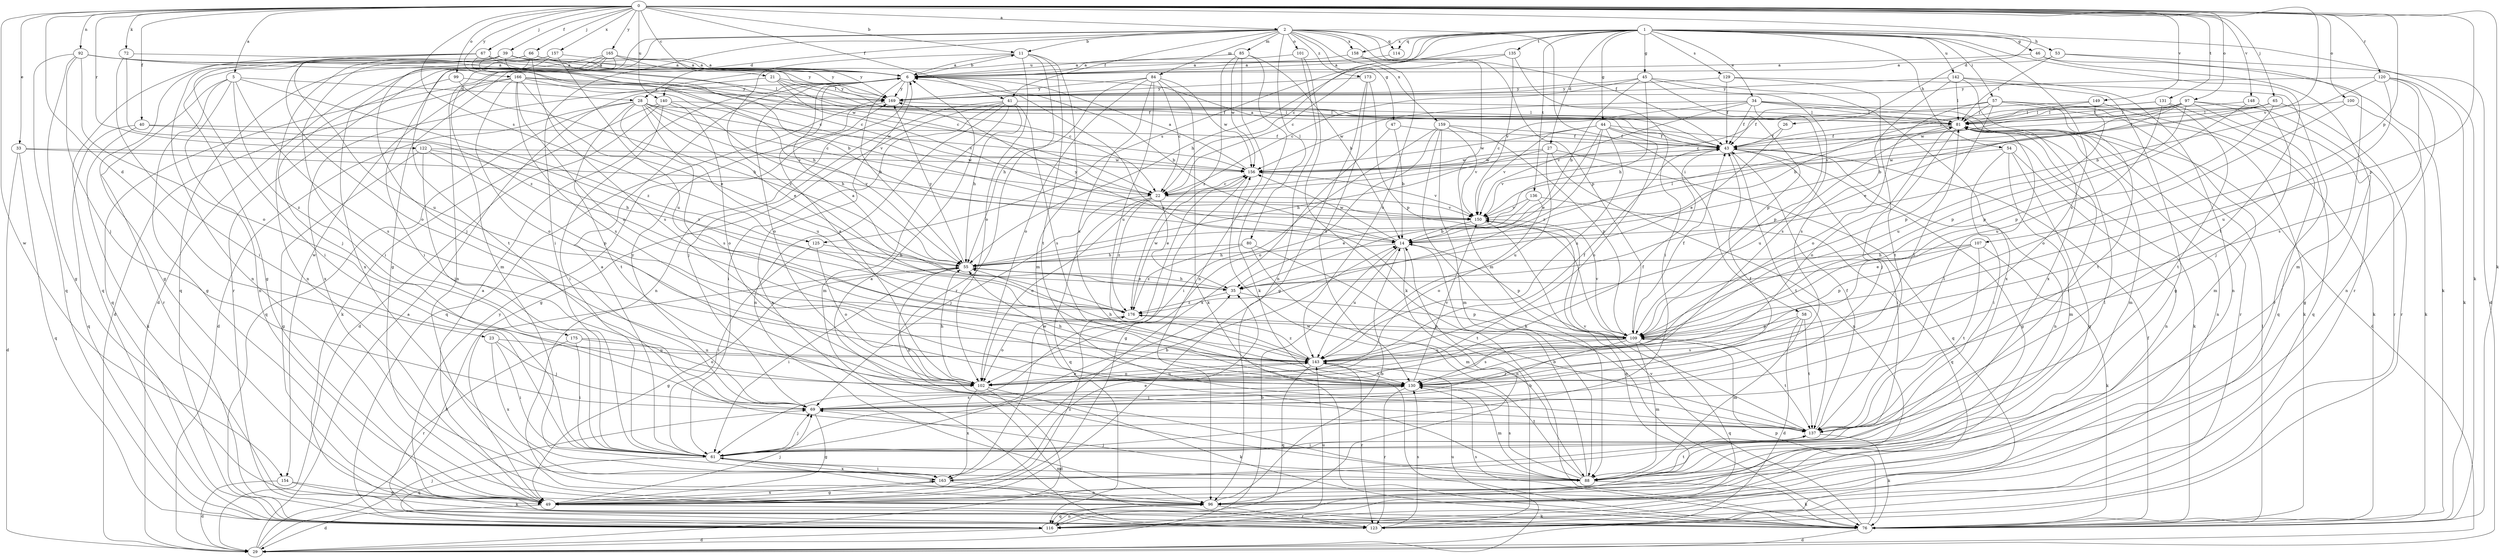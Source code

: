 strict digraph  {
0;
1;
2;
5;
6;
11;
14;
21;
22;
23;
26;
27;
28;
29;
33;
34;
35;
39;
40;
41;
43;
44;
45;
46;
47;
49;
53;
54;
55;
57;
58;
61;
65;
66;
67;
69;
72;
76;
80;
81;
84;
85;
88;
92;
96;
97;
99;
100;
101;
102;
107;
109;
114;
116;
120;
122;
123;
125;
129;
130;
131;
135;
136;
137;
140;
142;
143;
148;
149;
150;
154;
156;
157;
158;
159;
163;
165;
166;
169;
173;
175;
176;
0 -> 2  [label=a];
0 -> 5  [label=a];
0 -> 11  [label=b];
0 -> 21  [label=c];
0 -> 23  [label=d];
0 -> 26  [label=d];
0 -> 33  [label=e];
0 -> 39  [label=f];
0 -> 40  [label=f];
0 -> 41  [label=f];
0 -> 65  [label=j];
0 -> 66  [label=j];
0 -> 67  [label=j];
0 -> 72  [label=k];
0 -> 76  [label=k];
0 -> 92  [label=n];
0 -> 97  [label=o];
0 -> 99  [label=o];
0 -> 100  [label=o];
0 -> 107  [label=p];
0 -> 109  [label=p];
0 -> 120  [label=r];
0 -> 122  [label=r];
0 -> 125  [label=s];
0 -> 131  [label=t];
0 -> 140  [label=u];
0 -> 148  [label=v];
0 -> 149  [label=v];
0 -> 150  [label=v];
0 -> 154  [label=w];
0 -> 157  [label=x];
0 -> 165  [label=y];
0 -> 166  [label=y];
1 -> 22  [label=c];
1 -> 27  [label=d];
1 -> 34  [label=e];
1 -> 44  [label=g];
1 -> 45  [label=g];
1 -> 46  [label=g];
1 -> 53  [label=h];
1 -> 54  [label=h];
1 -> 55  [label=h];
1 -> 57  [label=i];
1 -> 76  [label=k];
1 -> 114  [label=q];
1 -> 125  [label=s];
1 -> 129  [label=s];
1 -> 130  [label=s];
1 -> 135  [label=t];
1 -> 136  [label=t];
1 -> 137  [label=t];
1 -> 140  [label=u];
1 -> 142  [label=u];
1 -> 158  [label=x];
2 -> 11  [label=b];
2 -> 28  [label=d];
2 -> 41  [label=f];
2 -> 43  [label=f];
2 -> 47  [label=g];
2 -> 49  [label=g];
2 -> 58  [label=i];
2 -> 61  [label=i];
2 -> 80  [label=l];
2 -> 84  [label=m];
2 -> 85  [label=m];
2 -> 101  [label=o];
2 -> 109  [label=p];
2 -> 114  [label=q];
2 -> 154  [label=w];
2 -> 158  [label=x];
2 -> 159  [label=x];
2 -> 173  [label=z];
5 -> 28  [label=d];
5 -> 49  [label=g];
5 -> 96  [label=n];
5 -> 123  [label=r];
5 -> 130  [label=s];
5 -> 175  [label=z];
5 -> 176  [label=z];
6 -> 11  [label=b];
6 -> 14  [label=b];
6 -> 55  [label=h];
6 -> 96  [label=n];
6 -> 102  [label=o];
6 -> 169  [label=y];
11 -> 6  [label=a];
11 -> 88  [label=m];
11 -> 102  [label=o];
11 -> 123  [label=r];
11 -> 137  [label=t];
11 -> 176  [label=z];
14 -> 55  [label=h];
14 -> 81  [label=l];
14 -> 96  [label=n];
14 -> 109  [label=p];
14 -> 143  [label=u];
14 -> 156  [label=w];
14 -> 169  [label=y];
21 -> 22  [label=c];
21 -> 43  [label=f];
21 -> 150  [label=v];
21 -> 163  [label=x];
21 -> 169  [label=y];
22 -> 35  [label=e];
22 -> 69  [label=j];
22 -> 102  [label=o];
22 -> 116  [label=q];
22 -> 150  [label=v];
22 -> 176  [label=z];
23 -> 61  [label=i];
23 -> 69  [label=j];
23 -> 143  [label=u];
23 -> 163  [label=x];
26 -> 35  [label=e];
26 -> 43  [label=f];
27 -> 55  [label=h];
27 -> 96  [label=n];
27 -> 116  [label=q];
27 -> 143  [label=u];
27 -> 156  [label=w];
28 -> 22  [label=c];
28 -> 29  [label=d];
28 -> 35  [label=e];
28 -> 81  [label=l];
28 -> 116  [label=q];
28 -> 130  [label=s];
28 -> 137  [label=t];
28 -> 143  [label=u];
28 -> 150  [label=v];
28 -> 156  [label=w];
29 -> 6  [label=a];
29 -> 14  [label=b];
29 -> 55  [label=h];
29 -> 69  [label=j];
29 -> 143  [label=u];
33 -> 29  [label=d];
33 -> 116  [label=q];
33 -> 150  [label=v];
33 -> 156  [label=w];
34 -> 22  [label=c];
34 -> 29  [label=d];
34 -> 43  [label=f];
34 -> 81  [label=l];
34 -> 109  [label=p];
34 -> 123  [label=r];
34 -> 150  [label=v];
34 -> 156  [label=w];
35 -> 55  [label=h];
35 -> 109  [label=p];
35 -> 176  [label=z];
39 -> 6  [label=a];
39 -> 14  [label=b];
39 -> 22  [label=c];
39 -> 55  [label=h];
39 -> 81  [label=l];
39 -> 96  [label=n];
39 -> 102  [label=o];
39 -> 116  [label=q];
40 -> 43  [label=f];
40 -> 76  [label=k];
40 -> 116  [label=q];
40 -> 176  [label=z];
41 -> 49  [label=g];
41 -> 55  [label=h];
41 -> 61  [label=i];
41 -> 69  [label=j];
41 -> 81  [label=l];
41 -> 88  [label=m];
41 -> 96  [label=n];
41 -> 130  [label=s];
43 -> 6  [label=a];
43 -> 49  [label=g];
43 -> 61  [label=i];
43 -> 96  [label=n];
43 -> 137  [label=t];
43 -> 150  [label=v];
43 -> 156  [label=w];
44 -> 35  [label=e];
44 -> 43  [label=f];
44 -> 76  [label=k];
44 -> 102  [label=o];
44 -> 143  [label=u];
44 -> 150  [label=v];
44 -> 156  [label=w];
44 -> 176  [label=z];
45 -> 14  [label=b];
45 -> 22  [label=c];
45 -> 55  [label=h];
45 -> 109  [label=p];
45 -> 130  [label=s];
45 -> 163  [label=x];
45 -> 169  [label=y];
46 -> 6  [label=a];
46 -> 76  [label=k];
46 -> 123  [label=r];
47 -> 14  [label=b];
47 -> 43  [label=f];
47 -> 163  [label=x];
49 -> 6  [label=a];
49 -> 29  [label=d];
49 -> 69  [label=j];
49 -> 76  [label=k];
49 -> 163  [label=x];
49 -> 176  [label=z];
53 -> 6  [label=a];
53 -> 29  [label=d];
53 -> 81  [label=l];
53 -> 88  [label=m];
54 -> 49  [label=g];
54 -> 61  [label=i];
54 -> 88  [label=m];
54 -> 96  [label=n];
54 -> 156  [label=w];
55 -> 35  [label=e];
55 -> 49  [label=g];
55 -> 61  [label=i];
55 -> 169  [label=y];
57 -> 43  [label=f];
57 -> 76  [label=k];
57 -> 81  [label=l];
57 -> 88  [label=m];
57 -> 102  [label=o];
57 -> 109  [label=p];
57 -> 137  [label=t];
58 -> 29  [label=d];
58 -> 88  [label=m];
58 -> 109  [label=p];
58 -> 130  [label=s];
58 -> 137  [label=t];
61 -> 6  [label=a];
61 -> 14  [label=b];
61 -> 35  [label=e];
61 -> 69  [label=j];
61 -> 88  [label=m];
61 -> 96  [label=n];
61 -> 116  [label=q];
61 -> 163  [label=x];
65 -> 14  [label=b];
65 -> 43  [label=f];
65 -> 81  [label=l];
65 -> 109  [label=p];
65 -> 123  [label=r];
66 -> 6  [label=a];
66 -> 49  [label=g];
66 -> 61  [label=i];
66 -> 69  [label=j];
66 -> 96  [label=n];
66 -> 130  [label=s];
66 -> 169  [label=y];
67 -> 6  [label=a];
67 -> 22  [label=c];
67 -> 49  [label=g];
67 -> 61  [label=i];
67 -> 81  [label=l];
67 -> 143  [label=u];
67 -> 169  [label=y];
69 -> 43  [label=f];
69 -> 49  [label=g];
69 -> 130  [label=s];
69 -> 137  [label=t];
69 -> 169  [label=y];
72 -> 6  [label=a];
72 -> 61  [label=i];
72 -> 176  [label=z];
76 -> 29  [label=d];
76 -> 43  [label=f];
76 -> 81  [label=l];
76 -> 109  [label=p];
76 -> 130  [label=s];
76 -> 150  [label=v];
80 -> 55  [label=h];
80 -> 88  [label=m];
80 -> 137  [label=t];
80 -> 176  [label=z];
81 -> 43  [label=f];
81 -> 61  [label=i];
81 -> 69  [label=j];
81 -> 88  [label=m];
81 -> 96  [label=n];
81 -> 102  [label=o];
81 -> 143  [label=u];
84 -> 22  [label=c];
84 -> 55  [label=h];
84 -> 76  [label=k];
84 -> 102  [label=o];
84 -> 130  [label=s];
84 -> 143  [label=u];
84 -> 156  [label=w];
84 -> 169  [label=y];
85 -> 6  [label=a];
85 -> 14  [label=b];
85 -> 76  [label=k];
85 -> 96  [label=n];
85 -> 156  [label=w];
85 -> 176  [label=z];
88 -> 6  [label=a];
88 -> 14  [label=b];
88 -> 69  [label=j];
88 -> 76  [label=k];
88 -> 81  [label=l];
88 -> 130  [label=s];
88 -> 137  [label=t];
88 -> 156  [label=w];
92 -> 6  [label=a];
92 -> 22  [label=c];
92 -> 49  [label=g];
92 -> 69  [label=j];
92 -> 102  [label=o];
92 -> 116  [label=q];
92 -> 156  [label=w];
96 -> 14  [label=b];
96 -> 116  [label=q];
96 -> 123  [label=r];
97 -> 35  [label=e];
97 -> 43  [label=f];
97 -> 49  [label=g];
97 -> 81  [label=l];
97 -> 109  [label=p];
97 -> 116  [label=q];
97 -> 123  [label=r];
97 -> 150  [label=v];
97 -> 156  [label=w];
99 -> 55  [label=h];
99 -> 69  [label=j];
99 -> 169  [label=y];
100 -> 76  [label=k];
100 -> 81  [label=l];
100 -> 102  [label=o];
101 -> 6  [label=a];
101 -> 76  [label=k];
101 -> 96  [label=n];
102 -> 6  [label=a];
102 -> 29  [label=d];
102 -> 43  [label=f];
102 -> 55  [label=h];
102 -> 76  [label=k];
102 -> 143  [label=u];
102 -> 163  [label=x];
107 -> 35  [label=e];
107 -> 55  [label=h];
107 -> 76  [label=k];
107 -> 109  [label=p];
107 -> 137  [label=t];
109 -> 6  [label=a];
109 -> 43  [label=f];
109 -> 69  [label=j];
109 -> 88  [label=m];
109 -> 116  [label=q];
109 -> 130  [label=s];
109 -> 137  [label=t];
109 -> 143  [label=u];
109 -> 150  [label=v];
114 -> 6  [label=a];
116 -> 29  [label=d];
116 -> 96  [label=n];
116 -> 143  [label=u];
120 -> 14  [label=b];
120 -> 76  [label=k];
120 -> 96  [label=n];
120 -> 130  [label=s];
120 -> 143  [label=u];
120 -> 169  [label=y];
122 -> 49  [label=g];
122 -> 55  [label=h];
122 -> 69  [label=j];
122 -> 109  [label=p];
122 -> 156  [label=w];
123 -> 6  [label=a];
123 -> 14  [label=b];
123 -> 130  [label=s];
123 -> 169  [label=y];
125 -> 55  [label=h];
125 -> 61  [label=i];
125 -> 102  [label=o];
129 -> 43  [label=f];
129 -> 123  [label=r];
129 -> 137  [label=t];
129 -> 169  [label=y];
130 -> 55  [label=h];
130 -> 69  [label=j];
130 -> 81  [label=l];
130 -> 88  [label=m];
130 -> 123  [label=r];
130 -> 150  [label=v];
131 -> 14  [label=b];
131 -> 81  [label=l];
131 -> 116  [label=q];
131 -> 137  [label=t];
131 -> 143  [label=u];
135 -> 6  [label=a];
135 -> 22  [label=c];
135 -> 61  [label=i];
135 -> 150  [label=v];
136 -> 35  [label=e];
136 -> 102  [label=o];
136 -> 116  [label=q];
136 -> 150  [label=v];
137 -> 43  [label=f];
137 -> 55  [label=h];
137 -> 61  [label=i];
137 -> 76  [label=k];
137 -> 81  [label=l];
137 -> 150  [label=v];
140 -> 29  [label=d];
140 -> 55  [label=h];
140 -> 61  [label=i];
140 -> 76  [label=k];
140 -> 81  [label=l];
140 -> 102  [label=o];
142 -> 49  [label=g];
142 -> 81  [label=l];
142 -> 96  [label=n];
142 -> 130  [label=s];
142 -> 163  [label=x];
142 -> 169  [label=y];
143 -> 43  [label=f];
143 -> 55  [label=h];
143 -> 102  [label=o];
143 -> 116  [label=q];
143 -> 123  [label=r];
143 -> 130  [label=s];
143 -> 176  [label=z];
148 -> 69  [label=j];
148 -> 81  [label=l];
148 -> 109  [label=p];
149 -> 22  [label=c];
149 -> 76  [label=k];
149 -> 81  [label=l];
149 -> 143  [label=u];
150 -> 14  [label=b];
150 -> 116  [label=q];
154 -> 29  [label=d];
154 -> 49  [label=g];
154 -> 76  [label=k];
156 -> 6  [label=a];
156 -> 22  [label=c];
156 -> 49  [label=g];
156 -> 150  [label=v];
157 -> 6  [label=a];
157 -> 116  [label=q];
157 -> 137  [label=t];
157 -> 143  [label=u];
157 -> 163  [label=x];
158 -> 6  [label=a];
158 -> 88  [label=m];
158 -> 143  [label=u];
159 -> 43  [label=f];
159 -> 61  [label=i];
159 -> 76  [label=k];
159 -> 88  [label=m];
159 -> 102  [label=o];
159 -> 109  [label=p];
159 -> 150  [label=v];
163 -> 35  [label=e];
163 -> 49  [label=g];
163 -> 61  [label=i];
163 -> 96  [label=n];
163 -> 156  [label=w];
165 -> 6  [label=a];
165 -> 29  [label=d];
165 -> 61  [label=i];
165 -> 88  [label=m];
165 -> 96  [label=n];
165 -> 123  [label=r];
165 -> 169  [label=y];
166 -> 29  [label=d];
166 -> 35  [label=e];
166 -> 43  [label=f];
166 -> 102  [label=o];
166 -> 116  [label=q];
166 -> 130  [label=s];
166 -> 143  [label=u];
166 -> 150  [label=v];
166 -> 169  [label=y];
169 -> 81  [label=l];
169 -> 116  [label=q];
173 -> 49  [label=g];
173 -> 109  [label=p];
173 -> 130  [label=s];
173 -> 169  [label=y];
175 -> 61  [label=i];
175 -> 102  [label=o];
175 -> 123  [label=r];
175 -> 143  [label=u];
176 -> 6  [label=a];
176 -> 102  [label=o];
176 -> 109  [label=p];
176 -> 156  [label=w];
}
